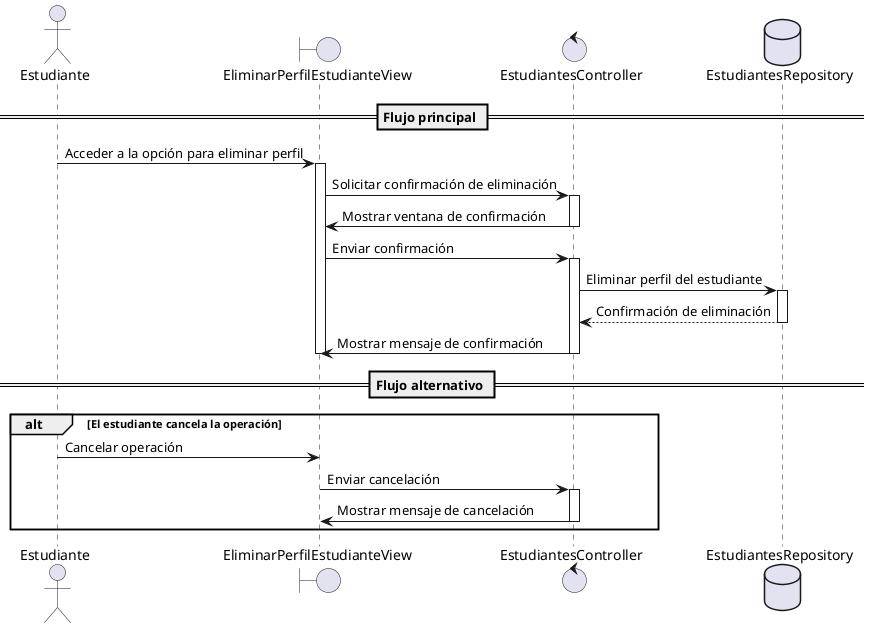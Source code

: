 @startuml
actor Estudiante
boundary "EliminarPerfilEstudianteView" as View
control "EstudiantesController" as Controller
database "EstudiantesRepository" as Repository

== Flujo principal ==
Estudiante -> View : Acceder a la opción para eliminar perfil
activate View
View -> Controller : Solicitar confirmación de eliminación
activate Controller
Controller -> View : Mostrar ventana de confirmación
deactivate Controller
View -> Controller : Enviar confirmación
activate Controller
Controller -> Repository : Eliminar perfil del estudiante
activate Repository
Repository --> Controller : Confirmación de eliminación
deactivate Repository
Controller -> View : Mostrar mensaje de confirmación
deactivate Controller

deactivate View

== Flujo alternativo ==
alt El estudiante cancela la operación
    Estudiante -> View : Cancelar operación
    View -> Controller : Enviar cancelación
    activate Controller
    Controller -> View : Mostrar mensaje de cancelación
    deactivate Controller
end

@enduml
